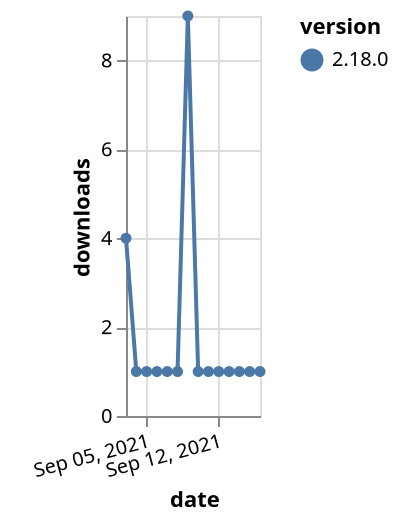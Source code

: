 {"$schema": "https://vega.github.io/schema/vega-lite/v5.json", "description": "A simple bar chart with embedded data.", "data": {"values": [{"date": "2021-09-03", "total": 627, "delta": 4, "version": "2.18.0"}, {"date": "2021-09-04", "total": 628, "delta": 1, "version": "2.18.0"}, {"date": "2021-09-05", "total": 629, "delta": 1, "version": "2.18.0"}, {"date": "2021-09-06", "total": 630, "delta": 1, "version": "2.18.0"}, {"date": "2021-09-07", "total": 631, "delta": 1, "version": "2.18.0"}, {"date": "2021-09-08", "total": 632, "delta": 1, "version": "2.18.0"}, {"date": "2021-09-09", "total": 641, "delta": 9, "version": "2.18.0"}, {"date": "2021-09-10", "total": 642, "delta": 1, "version": "2.18.0"}, {"date": "2021-09-11", "total": 643, "delta": 1, "version": "2.18.0"}, {"date": "2021-09-12", "total": 644, "delta": 1, "version": "2.18.0"}, {"date": "2021-09-13", "total": 645, "delta": 1, "version": "2.18.0"}, {"date": "2021-09-14", "total": 646, "delta": 1, "version": "2.18.0"}, {"date": "2021-09-15", "total": 647, "delta": 1, "version": "2.18.0"}, {"date": "2021-09-16", "total": 648, "delta": 1, "version": "2.18.0"}]}, "width": "container", "mark": {"type": "line", "point": {"filled": true}}, "encoding": {"x": {"field": "date", "type": "temporal", "timeUnit": "yearmonthdate", "title": "date", "axis": {"labelAngle": -15}}, "y": {"field": "delta", "type": "quantitative", "title": "downloads"}, "color": {"field": "version", "type": "nominal"}, "tooltip": {"field": "delta"}}}